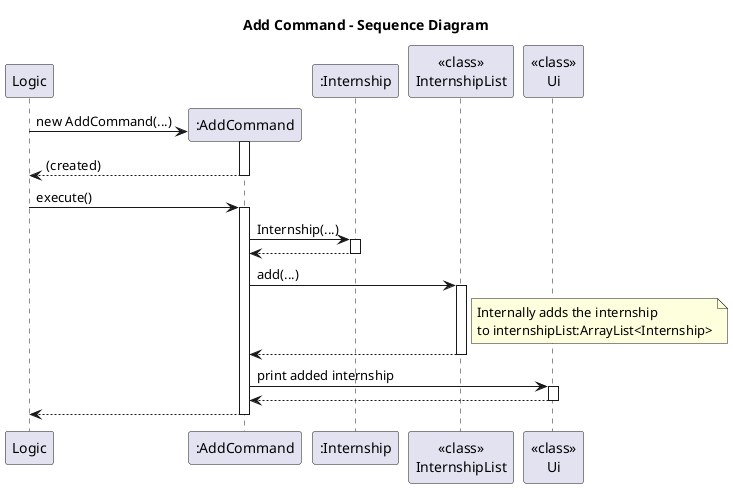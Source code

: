 @startuml
title Add Command - Sequence Diagram
participant Logic
create ":AddCommand" as AC
participant ":Internship" as IN
participant "<<class>>\nInternshipList" as IL
participant "<<class>>\nUi" as Ui

Logic-> AC**: new AddCommand(...)
activate AC
return (created)

Logic-> AC: execute()
activate AC

AC -> IN: Internship(...)
activate IN
IN --> AC
deactivate IN

AC -> IL: add(...)
activate IL
note right of IL: Internally adds the internship\nto internshipList:ArrayList<Internship>
IL --> AC
deactivate IL

AC -> Ui: print added internship
activate Ui
Ui --> AC
deactivate Ui

AC -->Logic
deactivate AC
@enduml
